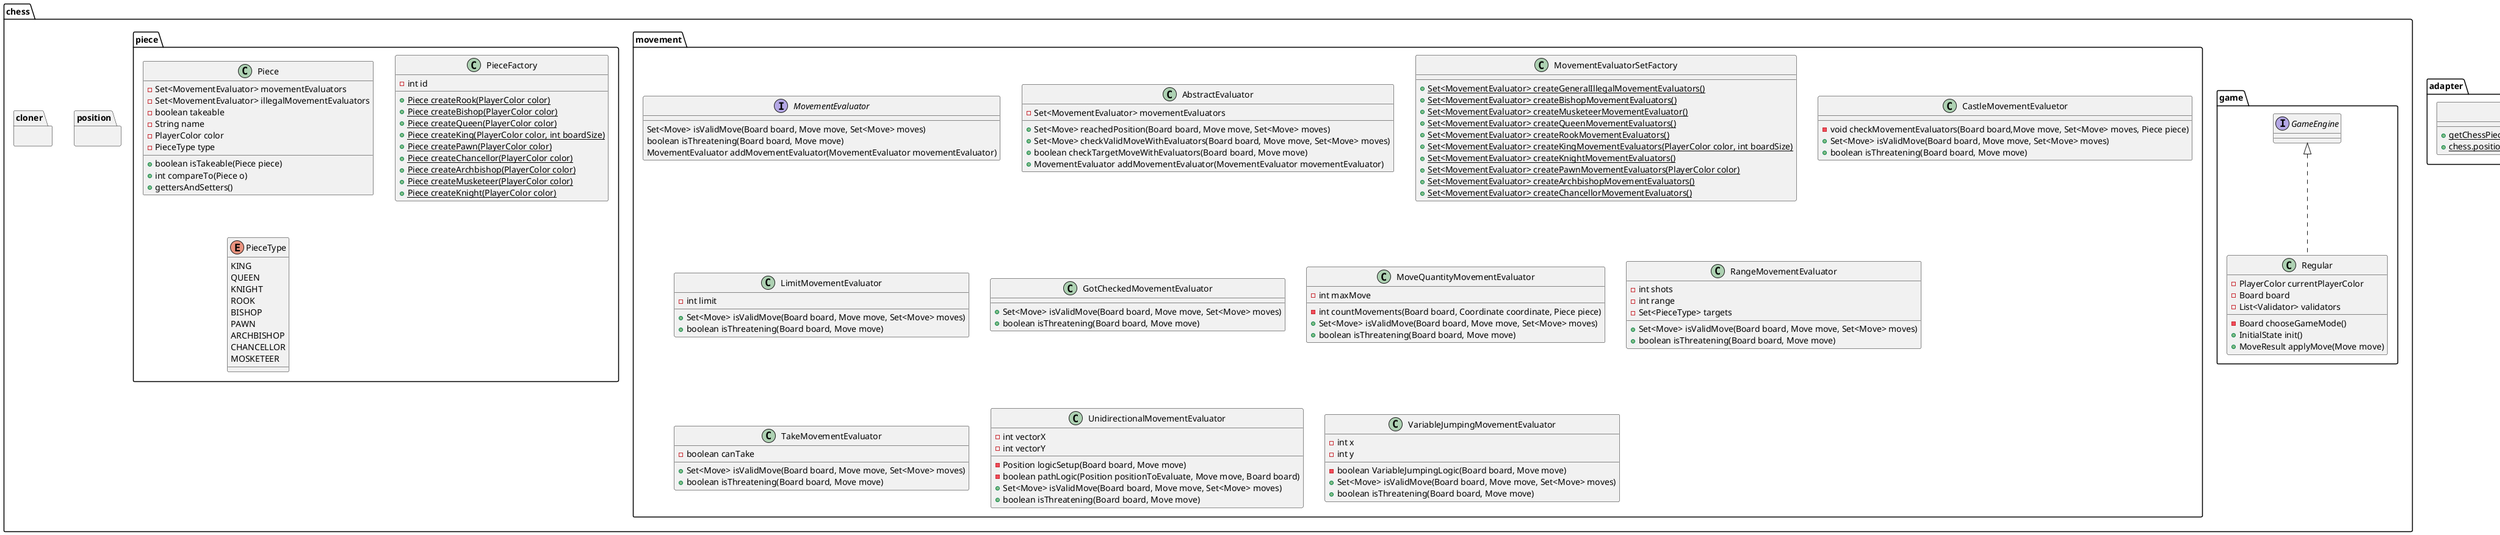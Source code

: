 @startuml

package adapter{

    class Adapter{
    + {static} getChessPieceList(List<Position> actualState)
    + {static} chess.position.Move castGUIMoveToMove(Move move)
    }

}
package chess{

    package game{

        class Regular implements GameEngine{
        - PlayerColor currentPlayerColor
        - Board board
        - List<Validator> validators
        - Board chooseGameMode()
        + InitialState init()
        + MoveResult applyMove(Move move)
        }

    }

    package movement{

        interface MovementEvaluator{
        Set<Move> isValidMove(Board board, Move move, Set<Move> moves)
        boolean isThreatening(Board board, Move move)
        MovementEvaluator addMovementEvaluator(MovementEvaluator movementEvaluator)
        }

        class AbstractEvaluator{
        - Set<MovementEvaluator> movementEvaluators
        + Set<Move> reachedPosition(Board board, Move move, Set<Move> moves)
        + Set<Move> checkValidMoveWithEvaluators(Board board, Move move, Set<Move> moves)
        + boolean checkTargetMoveWithEvaluators(Board board, Move move)
        + MovementEvaluator addMovementEvaluator(MovementEvaluator movementEvaluator)
        }

        class MovementEvaluatorSetFactory{
        + {static} Set<MovementEvaluator> createGeneralIllegalMovementEvaluators()
        + {static} Set<MovementEvaluator> createBishopMovementEvaluators()
        + {static} Set<MovementEvaluator> createMusketeerMovementEvaluator()
        + {static} Set<MovementEvaluator> createQueenMovementEvaluators()
        + {static} Set<MovementEvaluator> createRookMovementEvaluators()
        + {static} Set<MovementEvaluator> createKingMovementEvaluators(PlayerColor color, int boardSize)
        + {static} Set<MovementEvaluator> createKnightMovementEvaluators()
        + {static} Set<MovementEvaluator> createPawnMovementEvaluators(PlayerColor color)
        + {static} Set<MovementEvaluator> createArchbishopMovementEvaluators()
        + {static} Set<MovementEvaluator> createChancellorMovementEvaluators()
        }

        class CastleMovementEvaluetor{
        - void checkMovementEvaluators(Board board,Move move, Set<Move> moves, Piece piece)
        + Set<Move> isValidMove(Board board, Move move, Set<Move> moves)
        + boolean isThreatening(Board board, Move move)
        }

        class LimitMovementEvaluator{
        - int limit
        + Set<Move> isValidMove(Board board, Move move, Set<Move> moves)
        + boolean isThreatening(Board board, Move move)
        }

        class GotCheckedMovementEvaluator{
        + Set<Move> isValidMove(Board board, Move move, Set<Move> moves)
        + boolean isThreatening(Board board, Move move)
        }

        class MoveQuantityMovementEvaluator{
        - int maxMove
        - int countMovements(Board board, Coordinate coordinate, Piece piece)
        + Set<Move> isValidMove(Board board, Move move, Set<Move> moves)
        + boolean isThreatening(Board board, Move move)
        }

        class RangeMovementEvaluator{
        - int shots
        - int range
        - Set<PieceType> targets
        + Set<Move> isValidMove(Board board, Move move, Set<Move> moves)
        + boolean isThreatening(Board board, Move move)
        }

        class TakeMovementEvaluator{
        - boolean canTake
        + Set<Move> isValidMove(Board board, Move move, Set<Move> moves)
        + boolean isThreatening(Board board, Move move)
        }

        class UnidirectionalMovementEvaluator{
        - int vectorX
        - int vectorY
        - Position logicSetup(Board board, Move move)
        - boolean pathLogic(Position positionToEvaluate, Move move, Board board)
        + Set<Move> isValidMove(Board board, Move move, Set<Move> moves)
        + boolean isThreatening(Board board, Move move)
        }

        class VariableJumpingMovementEvaluator{
        - int x
        - int y
        - boolean VariableJumpingLogic(Board board, Move move)
        + Set<Move> isValidMove(Board board, Move move, Set<Move> moves)
        + boolean isThreatening(Board board, Move move)
        }

    }

    package piece{

        class Piece{
        - Set<MovementEvaluator> movementEvaluators
        - Set<MovementEvaluator> illegalMovementEvaluators
        - boolean takeable
        - String name
        - PlayerColor color
        - PieceType type
        + boolean isTakeable(Piece piece)
        + int compareTo(Piece o)
        + gettersAndSetters()
        }

        class PieceFactory{
        - int id
        + {static} Piece createRook(PlayerColor color)
        + {static} Piece createBishop(PlayerColor color)
        + {static} Piece createQueen(PlayerColor color)
        + {static} Piece createKing(PlayerColor color, int boardSize)
        + {static} Piece createPawn(PlayerColor color)
        + {static} Piece createChancellor(PlayerColor color)
        + {static} Piece createArchbishop(PlayerColor color)
        + {static} Piece createMusketeer(PlayerColor color)
        + {static} Piece createKnight(PlayerColor color)
        }

        enum PieceType{
            KING
            QUEEN
            KNIGHT
            ROOK
            BISHOP
            PAWN
            ARCHBISHOP
            CHANCELLOR
            MOSKETEER
        }

    }

    package position{

    }

    package cloner{

    }
}

@enduml